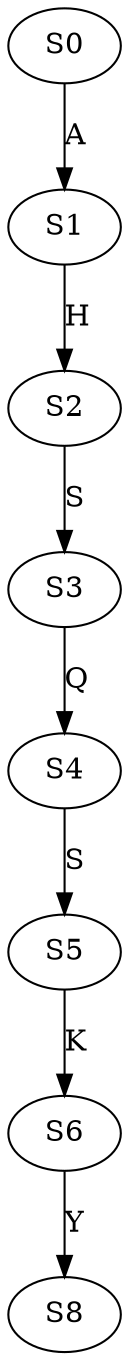strict digraph  {
	S0 -> S1 [ label = A ];
	S1 -> S2 [ label = H ];
	S2 -> S3 [ label = S ];
	S3 -> S4 [ label = Q ];
	S4 -> S5 [ label = S ];
	S5 -> S6 [ label = K ];
	S6 -> S8 [ label = Y ];
}
